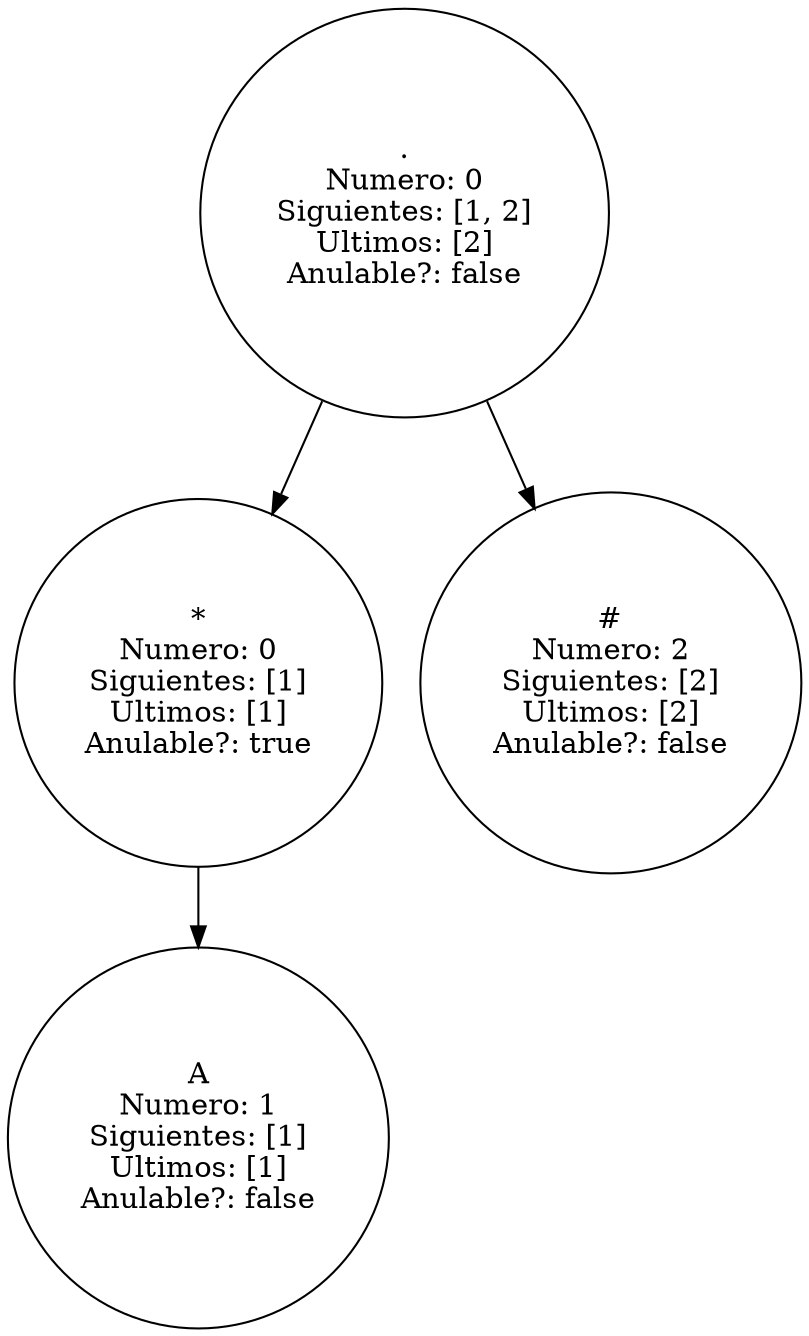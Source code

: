 digraph Arbol{
442803419[shape=circle label="*
Numero: 0
Siguientes: [1]
Ultimos: [1]
Anulable?: true"];
442803419 -> 1625886139
1625886139[shape=circle label="A
Numero: 1
Siguientes: [1]
Ultimos: [1]
Anulable?: false"];
55733648[shape=circle label=".
Numero: 0
Siguientes: [1, 2]
Ultimos: [2]
Anulable?: false"];
55733648 -> 442803419
55733648 -> 1760275827
1760275827[shape=circle label="#
Numero: 2
Siguientes: [2]
Ultimos: [2]
Anulable?: false"];

}
